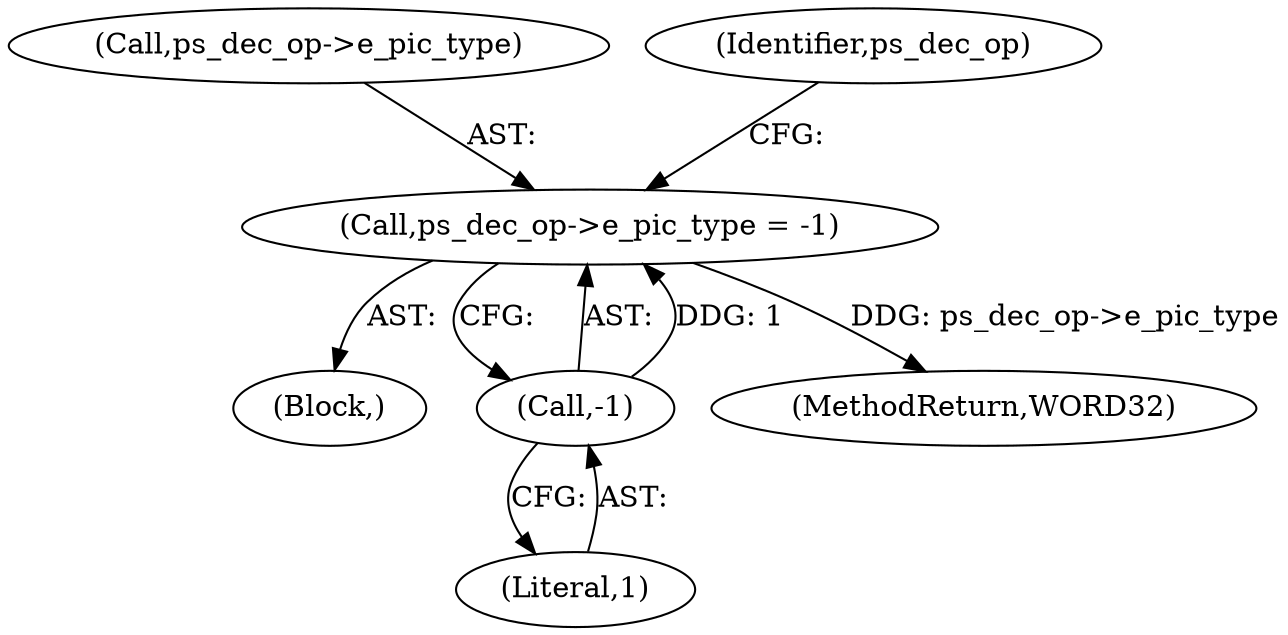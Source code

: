 digraph "0_Android_a78887bcffbc2995cf9ed72e0697acf560875e9e@pointer" {
"1000481" [label="(Call,ps_dec_op->e_pic_type = -1)"];
"1000485" [label="(Call,-1)"];
"1000151" [label="(Block,)"];
"1000486" [label="(Literal,1)"];
"1002129" [label="(MethodReturn,WORD32)"];
"1000481" [label="(Call,ps_dec_op->e_pic_type = -1)"];
"1000485" [label="(Call,-1)"];
"1000482" [label="(Call,ps_dec_op->e_pic_type)"];
"1000489" [label="(Identifier,ps_dec_op)"];
"1000481" -> "1000151"  [label="AST: "];
"1000481" -> "1000485"  [label="CFG: "];
"1000482" -> "1000481"  [label="AST: "];
"1000485" -> "1000481"  [label="AST: "];
"1000489" -> "1000481"  [label="CFG: "];
"1000481" -> "1002129"  [label="DDG: ps_dec_op->e_pic_type"];
"1000485" -> "1000481"  [label="DDG: 1"];
"1000485" -> "1000486"  [label="CFG: "];
"1000486" -> "1000485"  [label="AST: "];
}
